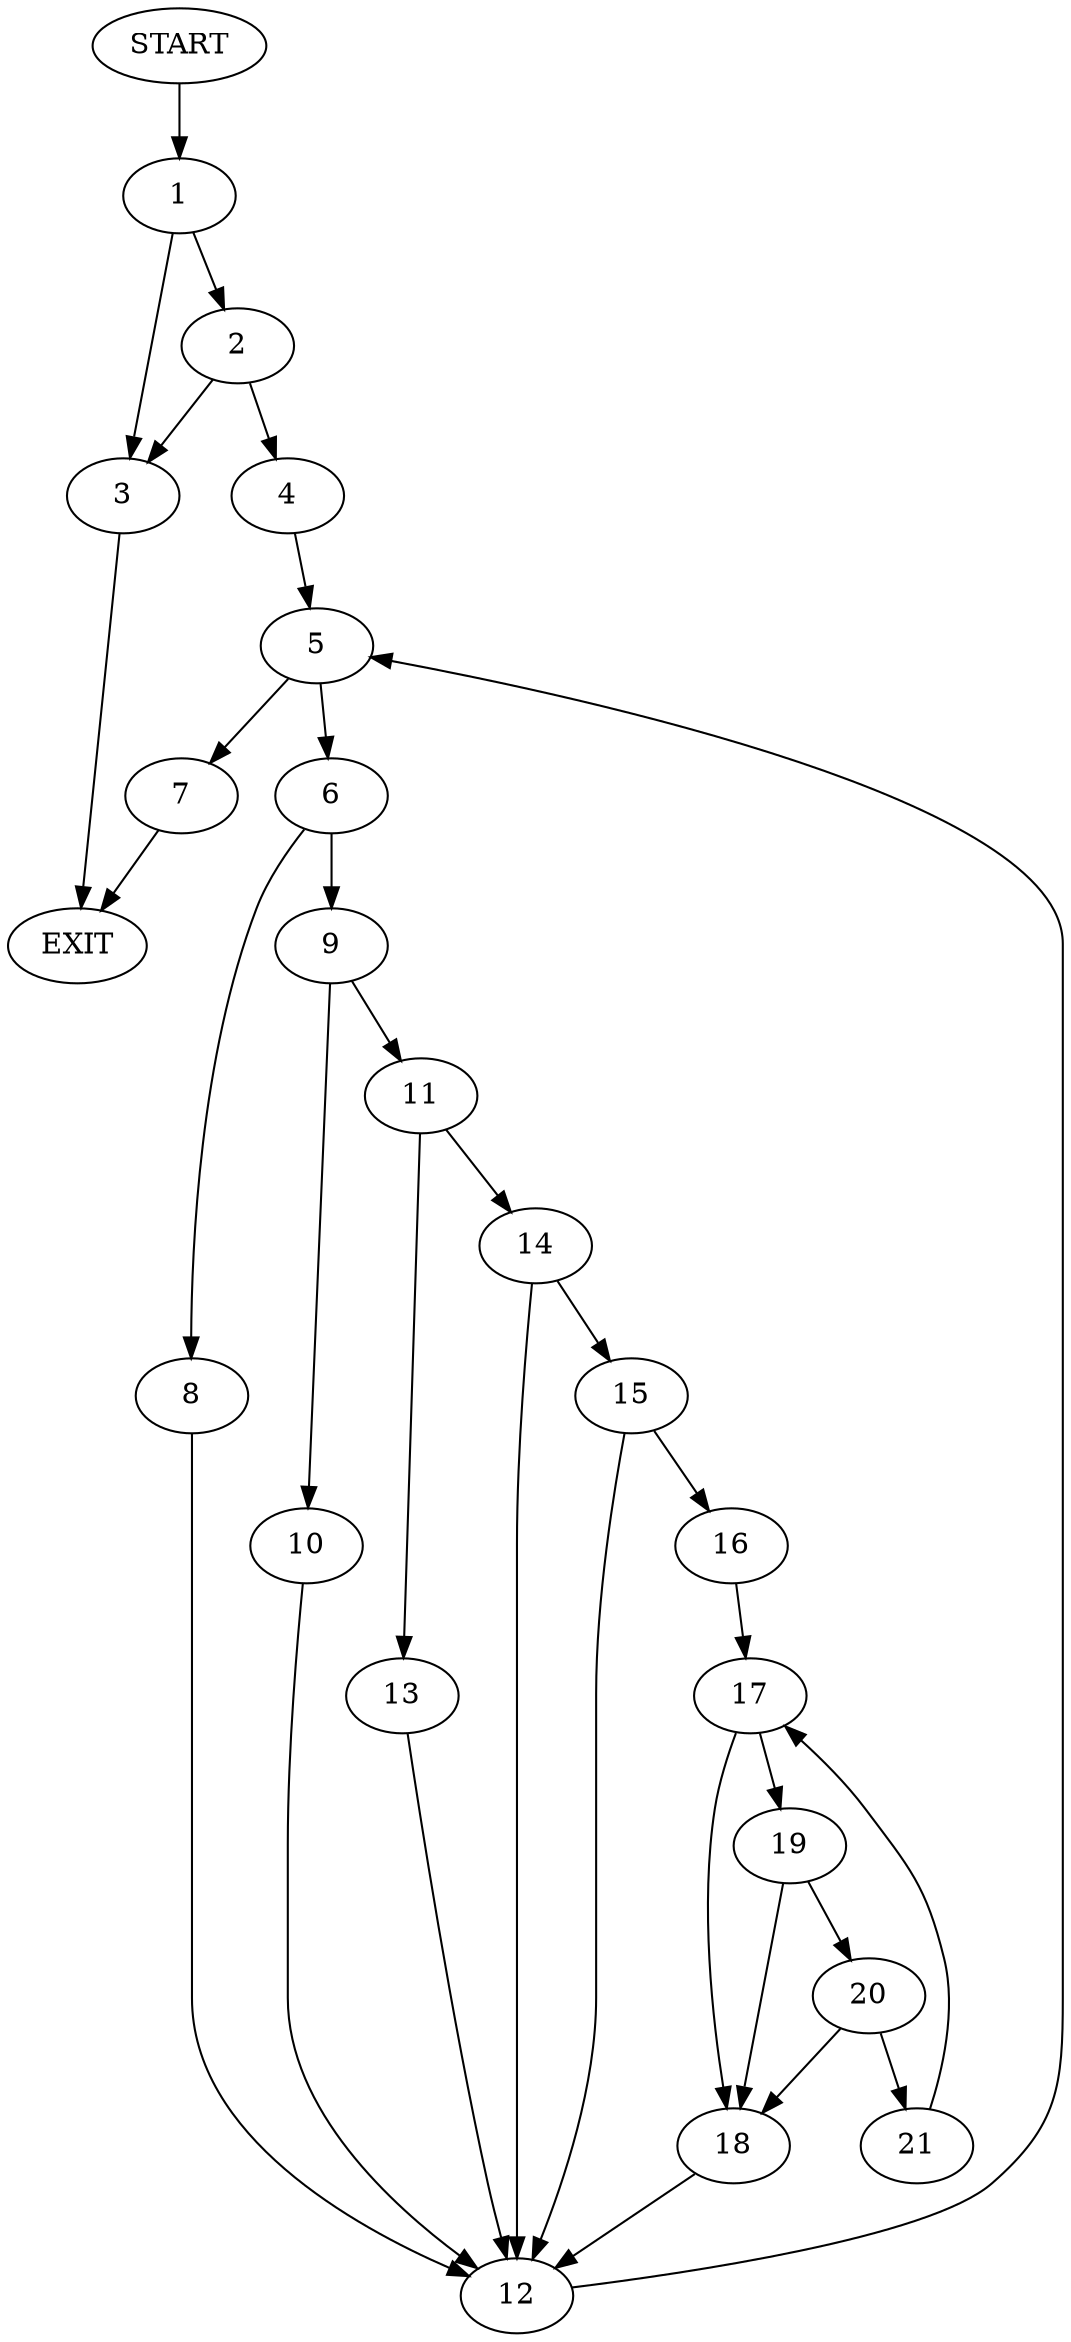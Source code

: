 digraph {
0 [label="START"]
22 [label="EXIT"]
0 -> 1
1 -> 2
1 -> 3
3 -> 22
2 -> 4
2 -> 3
4 -> 5
5 -> 6
5 -> 7
6 -> 8
6 -> 9
7 -> 22
9 -> 10
9 -> 11
8 -> 12
12 -> 5
10 -> 12
11 -> 13
11 -> 14
14 -> 12
14 -> 15
13 -> 12
15 -> 12
15 -> 16
16 -> 17
17 -> 18
17 -> 19
19 -> 20
19 -> 18
18 -> 12
20 -> 18
20 -> 21
21 -> 17
}
